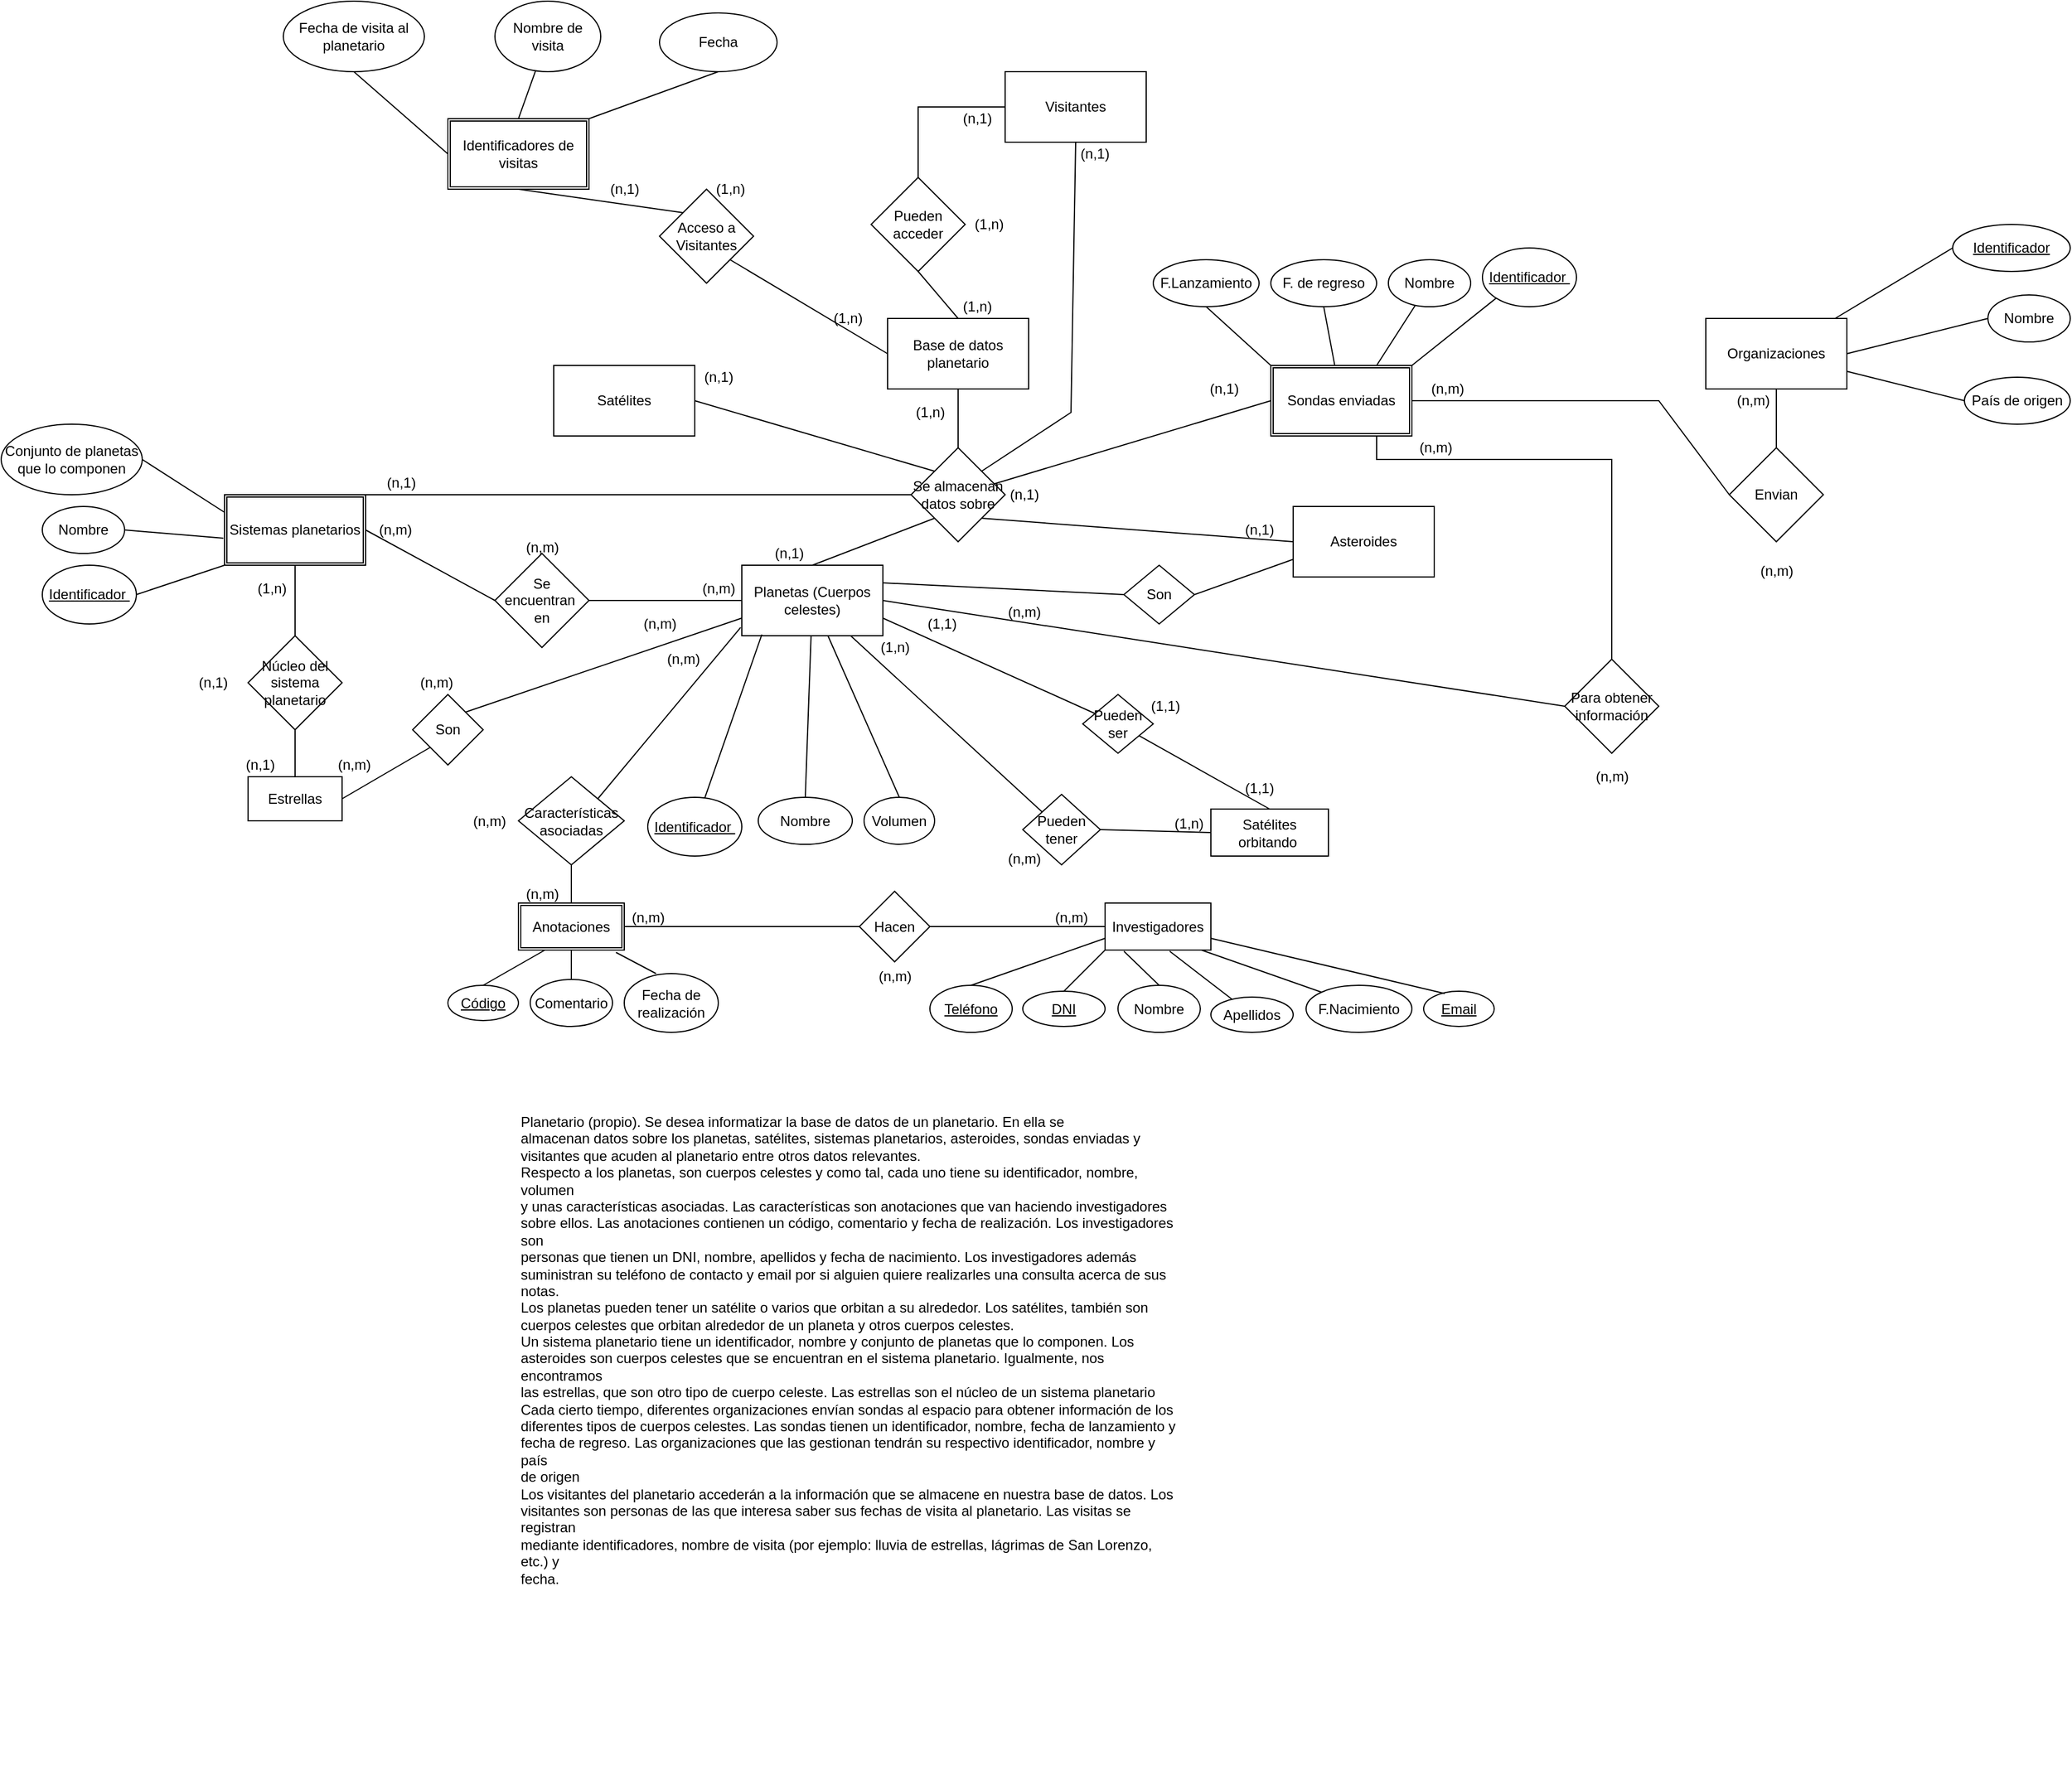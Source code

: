 <mxfile version="20.4.0" type="google"><diagram id="jveLulzsoSeY65nX4S7s" name="Página-1"><mxGraphModel grid="1" page="1" gridSize="10" guides="1" tooltips="1" connect="1" arrows="1" fold="1" pageScale="1" pageWidth="827" pageHeight="1169" math="0" shadow="0"><root><mxCell id="0"/><mxCell id="1" parent="0"/><mxCell id="zDwNQB41uSAK1YfnnSV--1" value="Planetario (propio). Se desea informatizar la base de datos de un planetario. En ella se&#10;almacenan datos sobre los planetas, satélites, sistemas planetarios, asteroides, sondas enviadas y&#10;visitantes que acuden al planetario entre otros datos relevantes.&#10;Respecto a los planetas, son cuerpos celestes y como tal, cada uno tiene su identificador, nombre, volumen&#10;y unas características asociadas. Las características son anotaciones que van haciendo investigadores&#10;sobre ellos. Las anotaciones contienen un código, comentario y fecha de realización. Los investigadores son&#10;personas que tienen un DNI, nombre, apellidos y fecha de nacimiento. Los investigadores además&#10;suministran su teléfono de contacto y email por si alguien quiere realizarles una consulta acerca de sus&#10;notas.&#10;Los planetas pueden tener un satélite o varios que orbitan a su alrededor. Los satélites, también son&#10;cuerpos celestes que orbitan alrededor de un planeta y otros cuerpos celestes.&#10;Un sistema planetario tiene un identificador, nombre y conjunto de planetas que lo componen. Los&#10;asteroides son cuerpos celestes que se encuentran en el sistema planetario. Igualmente, nos encontramos&#10;las estrellas, que son otro tipo de cuerpo celeste. Las estrellas son el núcleo de un sistema planetario&#10;Cada cierto tiempo, diferentes organizaciones envían sondas al espacio para obtener información de los&#10;diferentes tipos de cuerpos celestes. Las sondas tienen un identificador, nombre, fecha de lanzamiento y&#10;fecha de regreso. Las organizaciones que las gestionan tendrán su respectivo identificador, nombre y país&#10;de origen&#10;Los visitantes del planetario accederán a la información que se almacene en nuestra base de datos. Los&#10;visitantes son personas de las que interesa saber sus fechas de visita al planetario. Las visitas se registran&#10;mediante identificadores, nombre de visita (por ejemplo: lluvia de estrellas, lágrimas de San Lorenzo, etc.) y&#10;fecha." style="text;whiteSpace=wrap;html=1;" vertex="1" parent="1"><mxGeometry x="40" y="680" width="560" height="560" as="geometry"/></mxCell><mxCell id="zDwNQB41uSAK1YfnnSV--2" value="Base de datos planetario" style="rounded=0;whiteSpace=wrap;html=1;" vertex="1" parent="1"><mxGeometry x="354" y="10" width="120" height="60" as="geometry"/></mxCell><mxCell id="zDwNQB41uSAK1YfnnSV--3" value="Se almacenan datos sobre" style="rhombus;whiteSpace=wrap;html=1;" vertex="1" parent="1"><mxGeometry x="374" y="120" width="80" height="80" as="geometry"/></mxCell><mxCell id="zDwNQB41uSAK1YfnnSV--4" value="Planetas (Cuerpos celestes)" style="rounded=0;whiteSpace=wrap;html=1;" vertex="1" parent="1"><mxGeometry x="230" y="220" width="120" height="60" as="geometry"/></mxCell><mxCell id="zDwNQB41uSAK1YfnnSV--5" value="Satélites" style="whiteSpace=wrap;html=1;" vertex="1" parent="1"><mxGeometry x="70" y="50" width="120" height="60" as="geometry"/></mxCell><mxCell id="zDwNQB41uSAK1YfnnSV--6" value="Sistemas planetarios" style="shape=ext;double=1;rounded=0;whiteSpace=wrap;html=1;" vertex="1" parent="1"><mxGeometry x="-210" y="160" width="120" height="60" as="geometry"/></mxCell><mxCell id="zDwNQB41uSAK1YfnnSV--7" value="Asteroides" style="whiteSpace=wrap;html=1;" vertex="1" parent="1"><mxGeometry x="699" y="170" width="120" height="60" as="geometry"/></mxCell><mxCell id="zDwNQB41uSAK1YfnnSV--8" value="Sondas enviadas" style="shape=ext;double=1;rounded=0;whiteSpace=wrap;html=1;" vertex="1" parent="1"><mxGeometry x="680" y="50" width="120" height="60" as="geometry"/></mxCell><mxCell id="zDwNQB41uSAK1YfnnSV--9" value="Visitantes" style="whiteSpace=wrap;html=1;" vertex="1" parent="1"><mxGeometry x="454" y="-200" width="120" height="60" as="geometry"/></mxCell><mxCell id="zDwNQB41uSAK1YfnnSV--10" value="" style="endArrow=none;html=1;rounded=0;entryX=0.5;entryY=1;entryDx=0;entryDy=0;" edge="1" parent="1" source="zDwNQB41uSAK1YfnnSV--3" target="zDwNQB41uSAK1YfnnSV--2"><mxGeometry width="50" height="50" relative="1" as="geometry"><mxPoint x="390" y="220" as="sourcePoint"/><mxPoint x="440" y="170" as="targetPoint"/></mxGeometry></mxCell><mxCell id="zDwNQB41uSAK1YfnnSV--11" value="" style="endArrow=none;html=1;rounded=0;entryX=0;entryY=0;entryDx=0;entryDy=0;exitX=1;exitY=0.5;exitDx=0;exitDy=0;" edge="1" parent="1" source="zDwNQB41uSAK1YfnnSV--5" target="zDwNQB41uSAK1YfnnSV--3"><mxGeometry width="50" height="50" relative="1" as="geometry"><mxPoint x="390" y="220" as="sourcePoint"/><mxPoint x="440" y="170" as="targetPoint"/></mxGeometry></mxCell><mxCell id="zDwNQB41uSAK1YfnnSV--12" value="" style="endArrow=none;html=1;rounded=0;entryX=0;entryY=0.5;entryDx=0;entryDy=0;exitX=0.5;exitY=0;exitDx=0;exitDy=0;" edge="1" parent="1" source="zDwNQB41uSAK1YfnnSV--6" target="zDwNQB41uSAK1YfnnSV--3"><mxGeometry width="50" height="50" relative="1" as="geometry"><mxPoint x="390" y="220" as="sourcePoint"/><mxPoint x="440" y="170" as="targetPoint"/></mxGeometry></mxCell><mxCell id="zDwNQB41uSAK1YfnnSV--13" value="" style="endArrow=none;html=1;rounded=0;exitX=0.5;exitY=0;exitDx=0;exitDy=0;entryX=0;entryY=1;entryDx=0;entryDy=0;" edge="1" parent="1" source="zDwNQB41uSAK1YfnnSV--4" target="zDwNQB41uSAK1YfnnSV--3"><mxGeometry width="50" height="50" relative="1" as="geometry"><mxPoint x="390" y="220" as="sourcePoint"/><mxPoint x="440" y="170" as="targetPoint"/></mxGeometry></mxCell><mxCell id="zDwNQB41uSAK1YfnnSV--14" value="" style="endArrow=none;html=1;rounded=0;entryX=0.5;entryY=1;entryDx=0;entryDy=0;exitX=1;exitY=0;exitDx=0;exitDy=0;" edge="1" parent="1" source="zDwNQB41uSAK1YfnnSV--3" target="zDwNQB41uSAK1YfnnSV--9"><mxGeometry width="50" height="50" relative="1" as="geometry"><mxPoint x="390" y="220" as="sourcePoint"/><mxPoint x="440" y="170" as="targetPoint"/><Array as="points"><mxPoint x="510" y="90"/></Array></mxGeometry></mxCell><mxCell id="zDwNQB41uSAK1YfnnSV--15" value="" style="endArrow=none;html=1;rounded=0;entryX=0;entryY=0.5;entryDx=0;entryDy=0;exitX=1;exitY=1;exitDx=0;exitDy=0;" edge="1" parent="1" source="zDwNQB41uSAK1YfnnSV--3" target="zDwNQB41uSAK1YfnnSV--7"><mxGeometry width="50" height="50" relative="1" as="geometry"><mxPoint x="390" y="220" as="sourcePoint"/><mxPoint x="440" y="170" as="targetPoint"/></mxGeometry></mxCell><mxCell id="zDwNQB41uSAK1YfnnSV--16" value="" style="endArrow=none;html=1;rounded=0;entryX=0;entryY=0.5;entryDx=0;entryDy=0;" edge="1" parent="1" source="zDwNQB41uSAK1YfnnSV--3" target="zDwNQB41uSAK1YfnnSV--8"><mxGeometry width="50" height="50" relative="1" as="geometry"><mxPoint x="390" y="220" as="sourcePoint"/><mxPoint x="440" y="170" as="targetPoint"/></mxGeometry></mxCell><mxCell id="zDwNQB41uSAK1YfnnSV--17" value="&lt;u&gt;Identificador&amp;nbsp;&lt;/u&gt;" style="ellipse;whiteSpace=wrap;html=1;" vertex="1" parent="1"><mxGeometry x="150" y="417.5" width="80" height="50" as="geometry"/></mxCell><mxCell id="zDwNQB41uSAK1YfnnSV--18" value="Nombre" style="ellipse;whiteSpace=wrap;html=1;" vertex="1" parent="1"><mxGeometry x="244" y="417.5" width="80" height="40" as="geometry"/></mxCell><mxCell id="zDwNQB41uSAK1YfnnSV--19" value="Volumen" style="ellipse;whiteSpace=wrap;html=1;" vertex="1" parent="1"><mxGeometry x="334" y="417.5" width="60" height="40" as="geometry"/></mxCell><mxCell id="zDwNQB41uSAK1YfnnSV--26" value="" style="endArrow=none;html=1;rounded=0;entryX=-0.008;entryY=0.883;entryDx=0;entryDy=0;exitX=1;exitY=0;exitDx=0;exitDy=0;entryPerimeter=0;" edge="1" parent="1" source="zDwNQB41uSAK1YfnnSV--30" target="zDwNQB41uSAK1YfnnSV--4"><mxGeometry width="50" height="50" relative="1" as="geometry"><mxPoint x="120" y="300" as="sourcePoint"/><mxPoint x="510" y="380" as="targetPoint"/></mxGeometry></mxCell><mxCell id="zDwNQB41uSAK1YfnnSV--27" value="" style="endArrow=none;html=1;rounded=0;entryX=0.142;entryY=0.983;entryDx=0;entryDy=0;entryPerimeter=0;" edge="1" parent="1" source="zDwNQB41uSAK1YfnnSV--17" target="zDwNQB41uSAK1YfnnSV--4"><mxGeometry width="50" height="50" relative="1" as="geometry"><mxPoint x="460" y="430" as="sourcePoint"/><mxPoint x="510" y="380" as="targetPoint"/></mxGeometry></mxCell><mxCell id="zDwNQB41uSAK1YfnnSV--28" value="" style="endArrow=none;html=1;rounded=0;exitX=0.5;exitY=0;exitDx=0;exitDy=0;" edge="1" parent="1" source="zDwNQB41uSAK1YfnnSV--18" target="zDwNQB41uSAK1YfnnSV--4"><mxGeometry width="50" height="50" relative="1" as="geometry"><mxPoint x="460" y="430" as="sourcePoint"/><mxPoint x="510" y="380" as="targetPoint"/></mxGeometry></mxCell><mxCell id="zDwNQB41uSAK1YfnnSV--29" value="" style="endArrow=none;html=1;rounded=0;exitX=0.5;exitY=0;exitDx=0;exitDy=0;" edge="1" parent="1" source="zDwNQB41uSAK1YfnnSV--19" target="zDwNQB41uSAK1YfnnSV--4"><mxGeometry width="50" height="50" relative="1" as="geometry"><mxPoint x="460" y="430" as="sourcePoint"/><mxPoint x="510" y="380" as="targetPoint"/></mxGeometry></mxCell><mxCell id="zDwNQB41uSAK1YfnnSV--30" value="Características asociadas" style="rhombus;whiteSpace=wrap;html=1;" vertex="1" parent="1"><mxGeometry x="40" y="400" width="90" height="75" as="geometry"/></mxCell><mxCell id="zDwNQB41uSAK1YfnnSV--31" value="Anotaciones" style="shape=ext;double=1;rounded=0;whiteSpace=wrap;html=1;" vertex="1" parent="1"><mxGeometry x="40" y="507.5" width="90" height="40" as="geometry"/></mxCell><mxCell id="zDwNQB41uSAK1YfnnSV--32" value="" style="endArrow=none;html=1;rounded=0;exitX=0.5;exitY=0;exitDx=0;exitDy=0;" edge="1" parent="1" source="zDwNQB41uSAK1YfnnSV--31" target="zDwNQB41uSAK1YfnnSV--30"><mxGeometry width="50" height="50" relative="1" as="geometry"><mxPoint x="410" y="507.5" as="sourcePoint"/><mxPoint x="460" y="457.5" as="targetPoint"/></mxGeometry></mxCell><mxCell id="zDwNQB41uSAK1YfnnSV--33" value="&lt;u&gt;Código&lt;/u&gt;" style="ellipse;whiteSpace=wrap;html=1;" vertex="1" parent="1"><mxGeometry x="-20" y="577.5" width="60" height="30" as="geometry"/></mxCell><mxCell id="zDwNQB41uSAK1YfnnSV--35" value="Comentario" style="ellipse;whiteSpace=wrap;html=1;" vertex="1" parent="1"><mxGeometry x="50" y="572.5" width="70" height="40" as="geometry"/></mxCell><mxCell id="zDwNQB41uSAK1YfnnSV--36" value="Fecha de realización" style="ellipse;whiteSpace=wrap;html=1;" vertex="1" parent="1"><mxGeometry x="130" y="567.5" width="80" height="50" as="geometry"/></mxCell><mxCell id="zDwNQB41uSAK1YfnnSV--37" value="" style="endArrow=none;html=1;rounded=0;exitX=0.5;exitY=0;exitDx=0;exitDy=0;entryX=0.25;entryY=1;entryDx=0;entryDy=0;" edge="1" parent="1" source="zDwNQB41uSAK1YfnnSV--33" target="zDwNQB41uSAK1YfnnSV--31"><mxGeometry width="50" height="50" relative="1" as="geometry"><mxPoint x="410" y="557.5" as="sourcePoint"/><mxPoint x="460" y="507.5" as="targetPoint"/></mxGeometry></mxCell><mxCell id="zDwNQB41uSAK1YfnnSV--38" value="" style="endArrow=none;html=1;rounded=0;exitX=0.5;exitY=0;exitDx=0;exitDy=0;entryX=0.5;entryY=1;entryDx=0;entryDy=0;" edge="1" parent="1" source="zDwNQB41uSAK1YfnnSV--35" target="zDwNQB41uSAK1YfnnSV--31"><mxGeometry width="50" height="50" relative="1" as="geometry"><mxPoint x="410" y="557.5" as="sourcePoint"/><mxPoint x="460" y="507.5" as="targetPoint"/></mxGeometry></mxCell><mxCell id="zDwNQB41uSAK1YfnnSV--39" value="" style="endArrow=none;html=1;rounded=0;exitX=0.338;exitY=0;exitDx=0;exitDy=0;exitPerimeter=0;entryX=0.922;entryY=1.05;entryDx=0;entryDy=0;entryPerimeter=0;" edge="1" parent="1" source="zDwNQB41uSAK1YfnnSV--36" target="zDwNQB41uSAK1YfnnSV--31"><mxGeometry width="50" height="50" relative="1" as="geometry"><mxPoint x="410" y="557.5" as="sourcePoint"/><mxPoint x="460" y="507.5" as="targetPoint"/></mxGeometry></mxCell><mxCell id="zDwNQB41uSAK1YfnnSV--40" value="Investigadores" style="whiteSpace=wrap;html=1;" vertex="1" parent="1"><mxGeometry x="539" y="507.5" width="90" height="40" as="geometry"/></mxCell><mxCell id="zDwNQB41uSAK1YfnnSV--42" value="Hacen" style="rhombus;whiteSpace=wrap;html=1;" vertex="1" parent="1"><mxGeometry x="330" y="497.5" width="60" height="60" as="geometry"/></mxCell><mxCell id="zDwNQB41uSAK1YfnnSV--43" value="" style="endArrow=none;html=1;rounded=0;exitX=1;exitY=0.5;exitDx=0;exitDy=0;entryX=0;entryY=0.5;entryDx=0;entryDy=0;" edge="1" parent="1" source="zDwNQB41uSAK1YfnnSV--42" target="zDwNQB41uSAK1YfnnSV--40"><mxGeometry width="50" height="50" relative="1" as="geometry"><mxPoint x="410" y="577.5" as="sourcePoint"/><mxPoint x="460" y="527.5" as="targetPoint"/></mxGeometry></mxCell><mxCell id="zDwNQB41uSAK1YfnnSV--44" value="" style="endArrow=none;html=1;rounded=0;entryX=0;entryY=0.5;entryDx=0;entryDy=0;" edge="1" parent="1" source="zDwNQB41uSAK1YfnnSV--31" target="zDwNQB41uSAK1YfnnSV--42"><mxGeometry width="50" height="50" relative="1" as="geometry"><mxPoint x="410" y="577.5" as="sourcePoint"/><mxPoint x="460" y="527.5" as="targetPoint"/></mxGeometry></mxCell><mxCell id="zDwNQB41uSAK1YfnnSV--45" value="Nombre" style="ellipse;whiteSpace=wrap;html=1;" vertex="1" parent="1"><mxGeometry x="550" y="577.5" width="70" height="40" as="geometry"/></mxCell><mxCell id="zDwNQB41uSAK1YfnnSV--46" value="&lt;u&gt;DNI&lt;/u&gt;" style="ellipse;whiteSpace=wrap;html=1;" vertex="1" parent="1"><mxGeometry x="469" y="582.5" width="70" height="30" as="geometry"/></mxCell><mxCell id="zDwNQB41uSAK1YfnnSV--47" value="Apellidos" style="ellipse;whiteSpace=wrap;html=1;" vertex="1" parent="1"><mxGeometry x="629" y="587.5" width="70" height="30" as="geometry"/></mxCell><mxCell id="zDwNQB41uSAK1YfnnSV--48" value="F.Nacimiento" style="ellipse;whiteSpace=wrap;html=1;" vertex="1" parent="1"><mxGeometry x="710" y="577.5" width="90" height="40" as="geometry"/></mxCell><mxCell id="zDwNQB41uSAK1YfnnSV--49" value="" style="endArrow=none;html=1;rounded=0;entryX=0;entryY=1;entryDx=0;entryDy=0;exitX=0.5;exitY=0;exitDx=0;exitDy=0;" edge="1" parent="1" source="zDwNQB41uSAK1YfnnSV--46" target="zDwNQB41uSAK1YfnnSV--40"><mxGeometry width="50" height="50" relative="1" as="geometry"><mxPoint x="410" y="707.5" as="sourcePoint"/><mxPoint x="460" y="657.5" as="targetPoint"/></mxGeometry></mxCell><mxCell id="zDwNQB41uSAK1YfnnSV--50" value="" style="endArrow=none;html=1;rounded=0;entryX=0.178;entryY=1.025;entryDx=0;entryDy=0;entryPerimeter=0;exitX=0.5;exitY=0;exitDx=0;exitDy=0;" edge="1" parent="1" source="zDwNQB41uSAK1YfnnSV--45" target="zDwNQB41uSAK1YfnnSV--40"><mxGeometry width="50" height="50" relative="1" as="geometry"><mxPoint x="410" y="707.5" as="sourcePoint"/><mxPoint x="460" y="657.5" as="targetPoint"/></mxGeometry></mxCell><mxCell id="zDwNQB41uSAK1YfnnSV--51" value="" style="endArrow=none;html=1;rounded=0;entryX=0.611;entryY=1.025;entryDx=0;entryDy=0;entryPerimeter=0;" edge="1" parent="1" source="zDwNQB41uSAK1YfnnSV--47" target="zDwNQB41uSAK1YfnnSV--40"><mxGeometry width="50" height="50" relative="1" as="geometry"><mxPoint x="410" y="707.5" as="sourcePoint"/><mxPoint x="460" y="657.5" as="targetPoint"/></mxGeometry></mxCell><mxCell id="zDwNQB41uSAK1YfnnSV--52" value="" style="endArrow=none;html=1;rounded=0;entryX=0.911;entryY=1;entryDx=0;entryDy=0;entryPerimeter=0;exitX=0;exitY=0;exitDx=0;exitDy=0;" edge="1" parent="1" source="zDwNQB41uSAK1YfnnSV--48" target="zDwNQB41uSAK1YfnnSV--40"><mxGeometry width="50" height="50" relative="1" as="geometry"><mxPoint x="410" y="707.5" as="sourcePoint"/><mxPoint x="460" y="657.5" as="targetPoint"/></mxGeometry></mxCell><mxCell id="zDwNQB41uSAK1YfnnSV--53" value="&lt;u&gt;Teléfono&lt;/u&gt;" style="ellipse;whiteSpace=wrap;html=1;" vertex="1" parent="1"><mxGeometry x="390" y="577.5" width="70" height="40" as="geometry"/></mxCell><mxCell id="zDwNQB41uSAK1YfnnSV--54" value="&lt;u&gt;Email&lt;/u&gt;" style="ellipse;whiteSpace=wrap;html=1;" vertex="1" parent="1"><mxGeometry x="810" y="582.5" width="60" height="30" as="geometry"/></mxCell><mxCell id="zDwNQB41uSAK1YfnnSV--55" value="" style="endArrow=none;html=1;rounded=0;entryX=0;entryY=0.75;entryDx=0;entryDy=0;exitX=0.5;exitY=0;exitDx=0;exitDy=0;" edge="1" parent="1" source="zDwNQB41uSAK1YfnnSV--53" target="zDwNQB41uSAK1YfnnSV--40"><mxGeometry width="50" height="50" relative="1" as="geometry"><mxPoint x="410" y="707.5" as="sourcePoint"/><mxPoint x="460" y="657.5" as="targetPoint"/></mxGeometry></mxCell><mxCell id="zDwNQB41uSAK1YfnnSV--56" value="" style="endArrow=none;html=1;rounded=0;entryX=1;entryY=0.75;entryDx=0;entryDy=0;exitX=0.3;exitY=0.067;exitDx=0;exitDy=0;exitPerimeter=0;" edge="1" parent="1" source="zDwNQB41uSAK1YfnnSV--54" target="zDwNQB41uSAK1YfnnSV--40"><mxGeometry width="50" height="50" relative="1" as="geometry"><mxPoint x="410" y="707.5" as="sourcePoint"/><mxPoint x="460" y="657.5" as="targetPoint"/></mxGeometry></mxCell><mxCell id="zDwNQB41uSAK1YfnnSV--57" value="Pueden tener" style="rhombus;whiteSpace=wrap;html=1;" vertex="1" parent="1"><mxGeometry x="469" y="415" width="66" height="60" as="geometry"/></mxCell><mxCell id="zDwNQB41uSAK1YfnnSV--58" value="" style="endArrow=none;html=1;rounded=0;entryX=0;entryY=0;entryDx=0;entryDy=0;" edge="1" parent="1" source="zDwNQB41uSAK1YfnnSV--4" target="zDwNQB41uSAK1YfnnSV--57"><mxGeometry width="50" height="50" relative="1" as="geometry"><mxPoint x="460" y="420" as="sourcePoint"/><mxPoint x="510" y="370" as="targetPoint"/></mxGeometry></mxCell><mxCell id="zDwNQB41uSAK1YfnnSV--59" value="Satélites orbitando&amp;nbsp;" style="rounded=0;whiteSpace=wrap;html=1;" vertex="1" parent="1"><mxGeometry x="629" y="427.5" width="100" height="40" as="geometry"/></mxCell><mxCell id="zDwNQB41uSAK1YfnnSV--60" value="" style="endArrow=none;html=1;rounded=0;entryX=0;entryY=0.5;entryDx=0;entryDy=0;exitX=1;exitY=0.5;exitDx=0;exitDy=0;" edge="1" parent="1" source="zDwNQB41uSAK1YfnnSV--57" target="zDwNQB41uSAK1YfnnSV--59"><mxGeometry width="50" height="50" relative="1" as="geometry"><mxPoint x="460" y="550" as="sourcePoint"/><mxPoint x="510" y="500" as="targetPoint"/></mxGeometry></mxCell><mxCell id="zDwNQB41uSAK1YfnnSV--61" value="Pueden ser" style="rhombus;whiteSpace=wrap;html=1;" vertex="1" parent="1"><mxGeometry x="520" y="330" width="60" height="50" as="geometry"/></mxCell><mxCell id="zDwNQB41uSAK1YfnnSV--62" value="" style="endArrow=none;html=1;rounded=0;exitX=0.5;exitY=0;exitDx=0;exitDy=0;" edge="1" parent="1" source="zDwNQB41uSAK1YfnnSV--59" target="zDwNQB41uSAK1YfnnSV--61"><mxGeometry width="50" height="50" relative="1" as="geometry"><mxPoint x="460" y="350" as="sourcePoint"/><mxPoint x="510" y="300" as="targetPoint"/></mxGeometry></mxCell><mxCell id="zDwNQB41uSAK1YfnnSV--64" value="" style="endArrow=none;html=1;rounded=0;exitX=1;exitY=0.75;exitDx=0;exitDy=0;" edge="1" parent="1" source="zDwNQB41uSAK1YfnnSV--4" target="zDwNQB41uSAK1YfnnSV--61"><mxGeometry width="50" height="50" relative="1" as="geometry"><mxPoint x="460" y="350" as="sourcePoint"/><mxPoint x="510" y="300" as="targetPoint"/></mxGeometry></mxCell><mxCell id="zDwNQB41uSAK1YfnnSV--65" value="&lt;u&gt;Identificador&amp;nbsp;&lt;/u&gt;" style="ellipse;whiteSpace=wrap;html=1;" vertex="1" parent="1"><mxGeometry x="-365" y="220" width="80" height="50" as="geometry"/></mxCell><mxCell id="zDwNQB41uSAK1YfnnSV--66" value="Nombre" style="ellipse;whiteSpace=wrap;html=1;" vertex="1" parent="1"><mxGeometry x="-365" y="170" width="70" height="40" as="geometry"/></mxCell><mxCell id="zDwNQB41uSAK1YfnnSV--67" value="Conjunto de planetas que lo componen" style="ellipse;whiteSpace=wrap;html=1;" vertex="1" parent="1"><mxGeometry x="-400" y="100" width="120" height="60" as="geometry"/></mxCell><mxCell id="zDwNQB41uSAK1YfnnSV--68" value="" style="endArrow=none;html=1;rounded=0;entryX=0;entryY=0.25;entryDx=0;entryDy=0;exitX=1;exitY=0.5;exitDx=0;exitDy=0;" edge="1" parent="1" source="zDwNQB41uSAK1YfnnSV--67" target="zDwNQB41uSAK1YfnnSV--6"><mxGeometry width="50" height="50" relative="1" as="geometry"><mxPoint x="-270" y="270" as="sourcePoint"/><mxPoint x="-220" y="220" as="targetPoint"/></mxGeometry></mxCell><mxCell id="zDwNQB41uSAK1YfnnSV--69" value="" style="endArrow=none;html=1;rounded=0;entryX=-0.008;entryY=0.617;entryDx=0;entryDy=0;entryPerimeter=0;exitX=1;exitY=0.5;exitDx=0;exitDy=0;" edge="1" parent="1" source="zDwNQB41uSAK1YfnnSV--66" target="zDwNQB41uSAK1YfnnSV--6"><mxGeometry width="50" height="50" relative="1" as="geometry"><mxPoint x="-270" y="270" as="sourcePoint"/><mxPoint x="-220" y="220" as="targetPoint"/></mxGeometry></mxCell><mxCell id="zDwNQB41uSAK1YfnnSV--70" value="" style="endArrow=none;html=1;rounded=0;entryX=0;entryY=1;entryDx=0;entryDy=0;exitX=1;exitY=0.5;exitDx=0;exitDy=0;" edge="1" parent="1" source="zDwNQB41uSAK1YfnnSV--65" target="zDwNQB41uSAK1YfnnSV--6"><mxGeometry width="50" height="50" relative="1" as="geometry"><mxPoint x="-270" y="270" as="sourcePoint"/><mxPoint x="-220" y="220" as="targetPoint"/></mxGeometry></mxCell><mxCell id="zDwNQB41uSAK1YfnnSV--72" value="Son" style="rhombus;whiteSpace=wrap;html=1;" vertex="1" parent="1"><mxGeometry x="555" y="220" width="60" height="50" as="geometry"/></mxCell><mxCell id="zDwNQB41uSAK1YfnnSV--73" value="" style="endArrow=none;html=1;rounded=0;entryX=0;entryY=0.5;entryDx=0;entryDy=0;exitX=1;exitY=0.25;exitDx=0;exitDy=0;" edge="1" parent="1" source="zDwNQB41uSAK1YfnnSV--4" target="zDwNQB41uSAK1YfnnSV--72"><mxGeometry width="50" height="50" relative="1" as="geometry"><mxPoint x="370" y="340" as="sourcePoint"/><mxPoint x="420" y="290" as="targetPoint"/></mxGeometry></mxCell><mxCell id="zDwNQB41uSAK1YfnnSV--74" value="" style="endArrow=none;html=1;rounded=0;entryX=0;entryY=0.75;entryDx=0;entryDy=0;exitX=1;exitY=0.5;exitDx=0;exitDy=0;" edge="1" parent="1" source="zDwNQB41uSAK1YfnnSV--72" target="zDwNQB41uSAK1YfnnSV--7"><mxGeometry width="50" height="50" relative="1" as="geometry"><mxPoint x="370" y="340" as="sourcePoint"/><mxPoint x="420" y="290" as="targetPoint"/></mxGeometry></mxCell><mxCell id="zDwNQB41uSAK1YfnnSV--75" value="Se encuentran&amp;nbsp;&lt;br&gt;en" style="rhombus;whiteSpace=wrap;html=1;" vertex="1" parent="1"><mxGeometry x="20" y="210" width="80" height="80" as="geometry"/></mxCell><mxCell id="zDwNQB41uSAK1YfnnSV--76" value="" style="endArrow=none;html=1;rounded=0;entryX=0;entryY=0.5;entryDx=0;entryDy=0;exitX=1;exitY=0.5;exitDx=0;exitDy=0;" edge="1" parent="1" source="zDwNQB41uSAK1YfnnSV--75" target="zDwNQB41uSAK1YfnnSV--4"><mxGeometry width="50" height="50" relative="1" as="geometry"><mxPoint x="150" y="380" as="sourcePoint"/><mxPoint x="200" y="330" as="targetPoint"/></mxGeometry></mxCell><mxCell id="zDwNQB41uSAK1YfnnSV--77" value="" style="endArrow=none;html=1;rounded=0;exitX=1;exitY=0.5;exitDx=0;exitDy=0;entryX=0;entryY=0.5;entryDx=0;entryDy=0;" edge="1" parent="1" source="zDwNQB41uSAK1YfnnSV--6" target="zDwNQB41uSAK1YfnnSV--75"><mxGeometry width="50" height="50" relative="1" as="geometry"><mxPoint x="150" y="380" as="sourcePoint"/><mxPoint x="200" y="330" as="targetPoint"/></mxGeometry></mxCell><mxCell id="zDwNQB41uSAK1YfnnSV--78" value="Núcleo del sistema planetario" style="rhombus;whiteSpace=wrap;html=1;" vertex="1" parent="1"><mxGeometry x="-190" y="280" width="80" height="80" as="geometry"/></mxCell><mxCell id="zDwNQB41uSAK1YfnnSV--79" value="" style="endArrow=none;html=1;rounded=0;" edge="1" parent="1" source="zDwNQB41uSAK1YfnnSV--78" target="zDwNQB41uSAK1YfnnSV--6"><mxGeometry width="50" height="50" relative="1" as="geometry"><mxPoint x="100" y="460" as="sourcePoint"/><mxPoint x="150" y="410" as="targetPoint"/></mxGeometry></mxCell><mxCell id="zDwNQB41uSAK1YfnnSV--80" value="Estrellas" style="rounded=0;whiteSpace=wrap;html=1;" vertex="1" parent="1"><mxGeometry x="-190" y="400" width="80" height="37.5" as="geometry"/></mxCell><mxCell id="zDwNQB41uSAK1YfnnSV--81" value="" style="endArrow=none;html=1;rounded=0;entryX=0.5;entryY=1;entryDx=0;entryDy=0;" edge="1" parent="1" source="zDwNQB41uSAK1YfnnSV--80" target="zDwNQB41uSAK1YfnnSV--78"><mxGeometry width="50" height="50" relative="1" as="geometry"><mxPoint x="100" y="460" as="sourcePoint"/><mxPoint x="150" y="410" as="targetPoint"/></mxGeometry></mxCell><mxCell id="zDwNQB41uSAK1YfnnSV--82" value="Son" style="rhombus;whiteSpace=wrap;html=1;" vertex="1" parent="1"><mxGeometry x="-50" y="330" width="60" height="60" as="geometry"/></mxCell><mxCell id="zDwNQB41uSAK1YfnnSV--83" value="" style="endArrow=none;html=1;rounded=0;exitX=1;exitY=0.5;exitDx=0;exitDy=0;entryX=0;entryY=1;entryDx=0;entryDy=0;" edge="1" parent="1" source="zDwNQB41uSAK1YfnnSV--80" target="zDwNQB41uSAK1YfnnSV--82"><mxGeometry width="50" height="50" relative="1" as="geometry"><mxPoint x="100" y="460" as="sourcePoint"/><mxPoint x="150" y="410" as="targetPoint"/></mxGeometry></mxCell><mxCell id="zDwNQB41uSAK1YfnnSV--84" value="" style="endArrow=none;html=1;rounded=0;entryX=0;entryY=0.75;entryDx=0;entryDy=0;exitX=1;exitY=0;exitDx=0;exitDy=0;" edge="1" parent="1" source="zDwNQB41uSAK1YfnnSV--82" target="zDwNQB41uSAK1YfnnSV--4"><mxGeometry width="50" height="50" relative="1" as="geometry"><mxPoint x="100" y="460" as="sourcePoint"/><mxPoint x="150" y="410" as="targetPoint"/></mxGeometry></mxCell><mxCell id="zDwNQB41uSAK1YfnnSV--85" value="Organizaciones" style="rounded=0;whiteSpace=wrap;html=1;" vertex="1" parent="1"><mxGeometry x="1050" y="10" width="120" height="60" as="geometry"/></mxCell><mxCell id="zDwNQB41uSAK1YfnnSV--86" value="Envian" style="rhombus;whiteSpace=wrap;html=1;" vertex="1" parent="1"><mxGeometry x="1070" y="120" width="80" height="80" as="geometry"/></mxCell><mxCell id="zDwNQB41uSAK1YfnnSV--87" value="" style="endArrow=none;html=1;rounded=0;entryX=0.5;entryY=1;entryDx=0;entryDy=0;exitX=0.5;exitY=0;exitDx=0;exitDy=0;" edge="1" parent="1" source="zDwNQB41uSAK1YfnnSV--86" target="zDwNQB41uSAK1YfnnSV--85"><mxGeometry width="50" height="50" relative="1" as="geometry"><mxPoint x="780" y="300" as="sourcePoint"/><mxPoint x="830" y="250" as="targetPoint"/></mxGeometry></mxCell><mxCell id="zDwNQB41uSAK1YfnnSV--88" value="" style="endArrow=none;html=1;rounded=0;entryX=1;entryY=0.5;entryDx=0;entryDy=0;exitX=0;exitY=0.5;exitDx=0;exitDy=0;" edge="1" parent="1" source="zDwNQB41uSAK1YfnnSV--86" target="zDwNQB41uSAK1YfnnSV--8"><mxGeometry width="50" height="50" relative="1" as="geometry"><mxPoint x="780" y="300" as="sourcePoint"/><mxPoint x="830" y="250" as="targetPoint"/><Array as="points"><mxPoint x="1010" y="80"/></Array></mxGeometry></mxCell><mxCell id="zDwNQB41uSAK1YfnnSV--89" value="Para obtener información" style="rhombus;whiteSpace=wrap;html=1;" vertex="1" parent="1"><mxGeometry x="930" y="300" width="80" height="80" as="geometry"/></mxCell><mxCell id="zDwNQB41uSAK1YfnnSV--90" value="" style="endArrow=none;html=1;rounded=0;entryX=0;entryY=0.5;entryDx=0;entryDy=0;" edge="1" parent="1" target="zDwNQB41uSAK1YfnnSV--89"><mxGeometry width="50" height="50" relative="1" as="geometry"><mxPoint x="350" y="250" as="sourcePoint"/><mxPoint x="550" y="280" as="targetPoint"/></mxGeometry></mxCell><mxCell id="zDwNQB41uSAK1YfnnSV--91" value="" style="endArrow=none;html=1;rounded=0;entryX=0.75;entryY=1;entryDx=0;entryDy=0;exitX=0.5;exitY=0;exitDx=0;exitDy=0;" edge="1" parent="1" source="zDwNQB41uSAK1YfnnSV--89" target="zDwNQB41uSAK1YfnnSV--8"><mxGeometry width="50" height="50" relative="1" as="geometry"><mxPoint x="500" y="330" as="sourcePoint"/><mxPoint x="550" y="280" as="targetPoint"/><Array as="points"><mxPoint x="970" y="130"/><mxPoint x="770" y="130"/></Array></mxGeometry></mxCell><mxCell id="zDwNQB41uSAK1YfnnSV--92" value="&lt;u&gt;Identificador&amp;nbsp;&lt;/u&gt;" style="ellipse;whiteSpace=wrap;html=1;" vertex="1" parent="1"><mxGeometry x="860" y="-50" width="80" height="50" as="geometry"/></mxCell><mxCell id="zDwNQB41uSAK1YfnnSV--93" value="Nombre" style="ellipse;whiteSpace=wrap;html=1;" vertex="1" parent="1"><mxGeometry x="780" y="-40" width="70" height="40" as="geometry"/></mxCell><mxCell id="zDwNQB41uSAK1YfnnSV--94" value="F.Lanzamiento" style="ellipse;whiteSpace=wrap;html=1;" vertex="1" parent="1"><mxGeometry x="580" y="-40" width="90" height="40" as="geometry"/></mxCell><mxCell id="zDwNQB41uSAK1YfnnSV--95" value="F. de regreso" style="ellipse;whiteSpace=wrap;html=1;" vertex="1" parent="1"><mxGeometry x="680" y="-40" width="90" height="40" as="geometry"/></mxCell><mxCell id="zDwNQB41uSAK1YfnnSV--96" value="" style="endArrow=none;html=1;rounded=0;exitX=0;exitY=0;exitDx=0;exitDy=0;entryX=0.5;entryY=1;entryDx=0;entryDy=0;" edge="1" parent="1" source="zDwNQB41uSAK1YfnnSV--8" target="zDwNQB41uSAK1YfnnSV--94"><mxGeometry width="50" height="50" relative="1" as="geometry"><mxPoint x="500" y="-60" as="sourcePoint"/><mxPoint x="550" y="-110" as="targetPoint"/></mxGeometry></mxCell><mxCell id="zDwNQB41uSAK1YfnnSV--97" value="" style="endArrow=none;html=1;rounded=0;entryX=0.5;entryY=1;entryDx=0;entryDy=0;" edge="1" parent="1" source="zDwNQB41uSAK1YfnnSV--8" target="zDwNQB41uSAK1YfnnSV--95"><mxGeometry width="50" height="50" relative="1" as="geometry"><mxPoint x="500" y="-60" as="sourcePoint"/><mxPoint x="550" y="-110" as="targetPoint"/></mxGeometry></mxCell><mxCell id="zDwNQB41uSAK1YfnnSV--98" value="" style="endArrow=none;html=1;rounded=0;exitX=0.75;exitY=0;exitDx=0;exitDy=0;" edge="1" parent="1" source="zDwNQB41uSAK1YfnnSV--8" target="zDwNQB41uSAK1YfnnSV--93"><mxGeometry width="50" height="50" relative="1" as="geometry"><mxPoint x="500" y="-60" as="sourcePoint"/><mxPoint x="550" y="-110" as="targetPoint"/></mxGeometry></mxCell><mxCell id="zDwNQB41uSAK1YfnnSV--99" value="" style="endArrow=none;html=1;rounded=0;exitX=1;exitY=0;exitDx=0;exitDy=0;entryX=0;entryY=1;entryDx=0;entryDy=0;" edge="1" parent="1" source="zDwNQB41uSAK1YfnnSV--8" target="zDwNQB41uSAK1YfnnSV--92"><mxGeometry width="50" height="50" relative="1" as="geometry"><mxPoint x="500" y="-60" as="sourcePoint"/><mxPoint x="550" y="-110" as="targetPoint"/></mxGeometry></mxCell><mxCell id="zDwNQB41uSAK1YfnnSV--100" value="Nombre" style="ellipse;whiteSpace=wrap;html=1;" vertex="1" parent="1"><mxGeometry x="1290" y="-10" width="70" height="40" as="geometry"/></mxCell><mxCell id="zDwNQB41uSAK1YfnnSV--101" value="&lt;u&gt;Identificador&lt;/u&gt;" style="ellipse;whiteSpace=wrap;html=1;" vertex="1" parent="1"><mxGeometry x="1260" y="-70" width="100" height="40" as="geometry"/></mxCell><mxCell id="zDwNQB41uSAK1YfnnSV--102" value="País de origen" style="ellipse;whiteSpace=wrap;html=1;" vertex="1" parent="1"><mxGeometry x="1270" y="60" width="90" height="40" as="geometry"/></mxCell><mxCell id="zDwNQB41uSAK1YfnnSV--104" value="" style="endArrow=none;html=1;rounded=0;entryX=0;entryY=0.5;entryDx=0;entryDy=0;" edge="1" parent="1" source="zDwNQB41uSAK1YfnnSV--85" target="zDwNQB41uSAK1YfnnSV--101"><mxGeometry width="50" height="50" relative="1" as="geometry"><mxPoint x="690" y="20" as="sourcePoint"/><mxPoint x="740" y="-30" as="targetPoint"/></mxGeometry></mxCell><mxCell id="zDwNQB41uSAK1YfnnSV--105" value="" style="endArrow=none;html=1;rounded=0;entryX=0;entryY=0.5;entryDx=0;entryDy=0;exitX=1;exitY=0.5;exitDx=0;exitDy=0;" edge="1" parent="1" source="zDwNQB41uSAK1YfnnSV--85" target="zDwNQB41uSAK1YfnnSV--100"><mxGeometry width="50" height="50" relative="1" as="geometry"><mxPoint x="690" y="20" as="sourcePoint"/><mxPoint x="740" y="-30" as="targetPoint"/></mxGeometry></mxCell><mxCell id="zDwNQB41uSAK1YfnnSV--106" value="" style="endArrow=none;html=1;rounded=0;entryX=0;entryY=0.5;entryDx=0;entryDy=0;" edge="1" parent="1" source="zDwNQB41uSAK1YfnnSV--85" target="zDwNQB41uSAK1YfnnSV--102"><mxGeometry width="50" height="50" relative="1" as="geometry"><mxPoint x="690" y="20" as="sourcePoint"/><mxPoint x="740" y="-30" as="targetPoint"/></mxGeometry></mxCell><mxCell id="zDwNQB41uSAK1YfnnSV--108" value="Pueden acceder" style="rhombus;whiteSpace=wrap;html=1;" vertex="1" parent="1"><mxGeometry x="340" y="-110" width="80" height="80" as="geometry"/></mxCell><mxCell id="zDwNQB41uSAK1YfnnSV--109" value="" style="endArrow=none;html=1;rounded=0;entryX=0;entryY=0.5;entryDx=0;entryDy=0;exitX=0.5;exitY=0;exitDx=0;exitDy=0;" edge="1" parent="1" source="zDwNQB41uSAK1YfnnSV--108" target="zDwNQB41uSAK1YfnnSV--9"><mxGeometry width="50" height="50" relative="1" as="geometry"><mxPoint x="480" y="100" as="sourcePoint"/><mxPoint x="530" y="50" as="targetPoint"/><Array as="points"><mxPoint x="380" y="-170"/></Array></mxGeometry></mxCell><mxCell id="zDwNQB41uSAK1YfnnSV--110" value="" style="endArrow=none;html=1;rounded=0;exitX=0.5;exitY=0;exitDx=0;exitDy=0;entryX=0.5;entryY=1;entryDx=0;entryDy=0;" edge="1" parent="1" source="zDwNQB41uSAK1YfnnSV--2" target="zDwNQB41uSAK1YfnnSV--108"><mxGeometry width="50" height="50" relative="1" as="geometry"><mxPoint x="480" y="100" as="sourcePoint"/><mxPoint x="530" y="50" as="targetPoint"/></mxGeometry></mxCell><mxCell id="zDwNQB41uSAK1YfnnSV--111" value="Fecha de visita al planetario" style="ellipse;whiteSpace=wrap;html=1;" vertex="1" parent="1"><mxGeometry x="-160" y="-260" width="120" height="60" as="geometry"/></mxCell><mxCell id="zDwNQB41uSAK1YfnnSV--112" value="Acceso a Visitantes" style="rhombus;whiteSpace=wrap;html=1;" vertex="1" parent="1"><mxGeometry x="160" y="-100" width="80" height="80" as="geometry"/></mxCell><mxCell id="zDwNQB41uSAK1YfnnSV--113" value="" style="endArrow=none;html=1;rounded=0;exitX=0;exitY=0.5;exitDx=0;exitDy=0;entryX=1;entryY=1;entryDx=0;entryDy=0;" edge="1" parent="1" source="zDwNQB41uSAK1YfnnSV--2" target="zDwNQB41uSAK1YfnnSV--112"><mxGeometry width="50" height="50" relative="1" as="geometry"><mxPoint x="480" y="30" as="sourcePoint"/><mxPoint x="530" y="-20" as="targetPoint"/></mxGeometry></mxCell><mxCell id="zDwNQB41uSAK1YfnnSV--114" value="" style="endArrow=none;html=1;rounded=0;entryX=0.5;entryY=1;entryDx=0;entryDy=0;exitX=0;exitY=0.5;exitDx=0;exitDy=0;" edge="1" parent="1" source="zDwNQB41uSAK1YfnnSV--115" target="zDwNQB41uSAK1YfnnSV--111"><mxGeometry width="50" height="50" relative="1" as="geometry"><mxPoint x="-80" y="-25" as="sourcePoint"/><mxPoint x="-30" y="-75" as="targetPoint"/></mxGeometry></mxCell><mxCell id="zDwNQB41uSAK1YfnnSV--115" value="Identificadores de visitas" style="shape=ext;double=1;rounded=0;whiteSpace=wrap;html=1;" vertex="1" parent="1"><mxGeometry x="-20" y="-160" width="120" height="60" as="geometry"/></mxCell><mxCell id="zDwNQB41uSAK1YfnnSV--116" value="" style="endArrow=none;html=1;rounded=0;exitX=0;exitY=0;exitDx=0;exitDy=0;entryX=0.5;entryY=1;entryDx=0;entryDy=0;" edge="1" parent="1" source="zDwNQB41uSAK1YfnnSV--112" target="zDwNQB41uSAK1YfnnSV--115"><mxGeometry width="50" height="50" relative="1" as="geometry"><mxPoint x="480" y="20" as="sourcePoint"/><mxPoint x="530" y="-30" as="targetPoint"/></mxGeometry></mxCell><mxCell id="zDwNQB41uSAK1YfnnSV--117" value="Nombre de visita" style="ellipse;whiteSpace=wrap;html=1;" vertex="1" parent="1"><mxGeometry x="20" y="-260" width="90" height="60" as="geometry"/></mxCell><mxCell id="zDwNQB41uSAK1YfnnSV--118" value="Fecha" style="ellipse;whiteSpace=wrap;html=1;" vertex="1" parent="1"><mxGeometry x="160" y="-250" width="100" height="50" as="geometry"/></mxCell><mxCell id="zDwNQB41uSAK1YfnnSV--119" value="" style="endArrow=none;html=1;rounded=0;exitX=0.5;exitY=0;exitDx=0;exitDy=0;" edge="1" parent="1" source="zDwNQB41uSAK1YfnnSV--115" target="zDwNQB41uSAK1YfnnSV--117"><mxGeometry width="50" height="50" relative="1" as="geometry"><mxPoint x="480" y="-10" as="sourcePoint"/><mxPoint x="530" y="-60" as="targetPoint"/></mxGeometry></mxCell><mxCell id="zDwNQB41uSAK1YfnnSV--120" value="" style="endArrow=none;html=1;rounded=0;exitX=1;exitY=0;exitDx=0;exitDy=0;entryX=0.5;entryY=1;entryDx=0;entryDy=0;" edge="1" parent="1" source="zDwNQB41uSAK1YfnnSV--115" target="zDwNQB41uSAK1YfnnSV--118"><mxGeometry width="50" height="50" relative="1" as="geometry"><mxPoint x="480" y="-10" as="sourcePoint"/><mxPoint x="530" y="-60" as="targetPoint"/></mxGeometry></mxCell><mxCell id="Q_TTjr1CK85458sK_wW_-1" value="(1,n)" style="text;html=1;align=center;verticalAlign=middle;resizable=0;points=[];autosize=1;strokeColor=none;fillColor=none;" vertex="1" parent="1"><mxGeometry x="365" y="75" width="50" height="30" as="geometry"/></mxCell><mxCell id="Q_TTjr1CK85458sK_wW_-2" value="(n,1)" style="text;html=1;align=center;verticalAlign=middle;resizable=0;points=[];autosize=1;strokeColor=none;fillColor=none;" vertex="1" parent="1"><mxGeometry x="245" y="195" width="50" height="30" as="geometry"/></mxCell><mxCell id="Q_TTjr1CK85458sK_wW_-3" value="(n,1)" style="text;html=1;align=center;verticalAlign=middle;resizable=0;points=[];autosize=1;strokeColor=none;fillColor=none;" vertex="1" parent="1"><mxGeometry x="445" y="145" width="50" height="30" as="geometry"/></mxCell><mxCell id="Q_TTjr1CK85458sK_wW_-4" value="(n,1)" style="text;html=1;align=center;verticalAlign=middle;resizable=0;points=[];autosize=1;strokeColor=none;fillColor=none;" vertex="1" parent="1"><mxGeometry x="185" y="45" width="50" height="30" as="geometry"/></mxCell><mxCell id="Q_TTjr1CK85458sK_wW_-5" value="(n,1)" style="text;html=1;align=center;verticalAlign=middle;resizable=0;points=[];autosize=1;strokeColor=none;fillColor=none;" vertex="1" parent="1"><mxGeometry x="615" y="55" width="50" height="30" as="geometry"/></mxCell><mxCell id="Q_TTjr1CK85458sK_wW_-6" value="(n,1)" style="text;html=1;align=center;verticalAlign=middle;resizable=0;points=[];autosize=1;strokeColor=none;fillColor=none;" vertex="1" parent="1"><mxGeometry x="645" y="175" width="50" height="30" as="geometry"/></mxCell><mxCell id="Q_TTjr1CK85458sK_wW_-7" value="(n,1)" style="text;html=1;align=center;verticalAlign=middle;resizable=0;points=[];autosize=1;strokeColor=none;fillColor=none;" vertex="1" parent="1"><mxGeometry x="505" y="-145" width="50" height="30" as="geometry"/></mxCell><mxCell id="Q_TTjr1CK85458sK_wW_-8" value="(n,1)" style="text;html=1;align=center;verticalAlign=middle;resizable=0;points=[];autosize=1;strokeColor=none;fillColor=none;" vertex="1" parent="1"><mxGeometry x="405" y="-175" width="50" height="30" as="geometry"/></mxCell><mxCell id="Q_TTjr1CK85458sK_wW_-9" value="(1,n)" style="text;html=1;align=center;verticalAlign=middle;resizable=0;points=[];autosize=1;strokeColor=none;fillColor=none;" vertex="1" parent="1"><mxGeometry x="405" y="-15" width="50" height="30" as="geometry"/></mxCell><mxCell id="Q_TTjr1CK85458sK_wW_-10" value="(1,n)" style="text;html=1;align=center;verticalAlign=middle;resizable=0;points=[];autosize=1;strokeColor=none;fillColor=none;" vertex="1" parent="1"><mxGeometry x="415" y="-85" width="50" height="30" as="geometry"/></mxCell><mxCell id="Q_TTjr1CK85458sK_wW_-11" value="(1,n)" style="text;html=1;align=center;verticalAlign=middle;resizable=0;points=[];autosize=1;strokeColor=none;fillColor=none;" vertex="1" parent="1"><mxGeometry x="295" y="-5" width="50" height="30" as="geometry"/></mxCell><mxCell id="Q_TTjr1CK85458sK_wW_-12" value="(n,1)" style="text;html=1;align=center;verticalAlign=middle;resizable=0;points=[];autosize=1;strokeColor=none;fillColor=none;" vertex="1" parent="1"><mxGeometry x="105" y="-115" width="50" height="30" as="geometry"/></mxCell><mxCell id="Q_TTjr1CK85458sK_wW_-13" value="(1,n)" style="text;html=1;align=center;verticalAlign=middle;resizable=0;points=[];autosize=1;strokeColor=none;fillColor=none;" vertex="1" parent="1"><mxGeometry x="195" y="-115" width="50" height="30" as="geometry"/></mxCell><mxCell id="Q_TTjr1CK85458sK_wW_-14" value="(n,1)" style="text;html=1;align=center;verticalAlign=middle;resizable=0;points=[];autosize=1;strokeColor=none;fillColor=none;" vertex="1" parent="1"><mxGeometry x="-85" y="135" width="50" height="30" as="geometry"/></mxCell><mxCell id="Q_TTjr1CK85458sK_wW_-15" value="(n,m)" style="text;html=1;align=center;verticalAlign=middle;resizable=0;points=[];autosize=1;strokeColor=none;fillColor=none;" vertex="1" parent="1"><mxGeometry x="185" y="225" width="50" height="30" as="geometry"/></mxCell><mxCell id="Q_TTjr1CK85458sK_wW_-16" value="(n,m)" style="text;html=1;align=center;verticalAlign=middle;resizable=0;points=[];autosize=1;strokeColor=none;fillColor=none;" vertex="1" parent="1"><mxGeometry x="-90" y="175" width="50" height="30" as="geometry"/></mxCell><mxCell id="Q_TTjr1CK85458sK_wW_-17" value="(n,m)" style="text;html=1;align=center;verticalAlign=middle;resizable=0;points=[];autosize=1;strokeColor=none;fillColor=none;" vertex="1" parent="1"><mxGeometry x="35" y="190" width="50" height="30" as="geometry"/></mxCell><mxCell id="Q_TTjr1CK85458sK_wW_-18" value="(n,m)" style="text;html=1;align=center;verticalAlign=middle;resizable=0;points=[];autosize=1;strokeColor=none;fillColor=none;" vertex="1" parent="1"><mxGeometry x="485" y="505" width="50" height="30" as="geometry"/></mxCell><mxCell id="Q_TTjr1CK85458sK_wW_-19" value="(n,m)" style="text;html=1;align=center;verticalAlign=middle;resizable=0;points=[];autosize=1;strokeColor=none;fillColor=none;" vertex="1" parent="1"><mxGeometry x="125" y="505" width="50" height="30" as="geometry"/></mxCell><mxCell id="Q_TTjr1CK85458sK_wW_-20" value="(n,m)" style="text;html=1;align=center;verticalAlign=middle;resizable=0;points=[];autosize=1;strokeColor=none;fillColor=none;" vertex="1" parent="1"><mxGeometry x="335" y="555" width="50" height="30" as="geometry"/></mxCell><mxCell id="Q_TTjr1CK85458sK_wW_-21" value="(n,m)" style="text;html=1;align=center;verticalAlign=middle;resizable=0;points=[];autosize=1;strokeColor=none;fillColor=none;" vertex="1" parent="1"><mxGeometry x="35" y="485" width="50" height="30" as="geometry"/></mxCell><mxCell id="Q_TTjr1CK85458sK_wW_-22" value="(n,m)" style="text;html=1;align=center;verticalAlign=middle;resizable=0;points=[];autosize=1;strokeColor=none;fillColor=none;" vertex="1" parent="1"><mxGeometry x="155" y="285" width="50" height="30" as="geometry"/></mxCell><mxCell id="Q_TTjr1CK85458sK_wW_-23" value="(n,m)" style="text;html=1;align=center;verticalAlign=middle;resizable=0;points=[];autosize=1;strokeColor=none;fillColor=none;" vertex="1" parent="1"><mxGeometry x="-10" y="422.5" width="50" height="30" as="geometry"/></mxCell><mxCell id="Q_TTjr1CK85458sK_wW_-24" value="(1,n)" style="text;html=1;align=center;verticalAlign=middle;resizable=0;points=[];autosize=1;strokeColor=none;fillColor=none;" vertex="1" parent="1"><mxGeometry x="335" y="275" width="50" height="30" as="geometry"/></mxCell><mxCell id="Q_TTjr1CK85458sK_wW_-25" value="(1,n)" style="text;html=1;align=center;verticalAlign=middle;resizable=0;points=[];autosize=1;strokeColor=none;fillColor=none;" vertex="1" parent="1"><mxGeometry x="585" y="425" width="50" height="30" as="geometry"/></mxCell><mxCell id="Q_TTjr1CK85458sK_wW_-26" value="(n,m)" style="text;html=1;align=center;verticalAlign=middle;resizable=0;points=[];autosize=1;strokeColor=none;fillColor=none;" vertex="1" parent="1"><mxGeometry x="445" y="455" width="50" height="30" as="geometry"/></mxCell><mxCell id="Q_TTjr1CK85458sK_wW_-27" value="(1,1)" style="text;html=1;align=center;verticalAlign=middle;resizable=0;points=[];autosize=1;strokeColor=none;fillColor=none;" vertex="1" parent="1"><mxGeometry x="645" y="395" width="50" height="30" as="geometry"/></mxCell><mxCell id="Q_TTjr1CK85458sK_wW_-28" value="(1,1)" style="text;html=1;align=center;verticalAlign=middle;resizable=0;points=[];autosize=1;strokeColor=none;fillColor=none;" vertex="1" parent="1"><mxGeometry x="375" y="255" width="50" height="30" as="geometry"/></mxCell><mxCell id="Q_TTjr1CK85458sK_wW_-29" value="(1,1)" style="text;html=1;align=center;verticalAlign=middle;resizable=0;points=[];autosize=1;strokeColor=none;fillColor=none;" vertex="1" parent="1"><mxGeometry x="565" y="325" width="50" height="30" as="geometry"/></mxCell><mxCell id="Q_TTjr1CK85458sK_wW_-30" value="(n,m)" style="text;html=1;align=center;verticalAlign=middle;resizable=0;points=[];autosize=1;strokeColor=none;fillColor=none;" vertex="1" parent="1"><mxGeometry x="-125" y="375" width="50" height="30" as="geometry"/></mxCell><mxCell id="Q_TTjr1CK85458sK_wW_-31" value="(n,m)" style="text;html=1;align=center;verticalAlign=middle;resizable=0;points=[];autosize=1;strokeColor=none;fillColor=none;" vertex="1" parent="1"><mxGeometry x="135" y="255" width="50" height="30" as="geometry"/></mxCell><mxCell id="Q_TTjr1CK85458sK_wW_-32" value="(n,m)" style="text;html=1;align=center;verticalAlign=middle;resizable=0;points=[];autosize=1;strokeColor=none;fillColor=none;" vertex="1" parent="1"><mxGeometry x="-55" y="305" width="50" height="30" as="geometry"/></mxCell><mxCell id="Q_TTjr1CK85458sK_wW_-33" value="(n,1)" style="text;html=1;align=center;verticalAlign=middle;resizable=0;points=[];autosize=1;strokeColor=none;fillColor=none;" vertex="1" parent="1"><mxGeometry x="-205" y="375" width="50" height="30" as="geometry"/></mxCell><mxCell id="Q_TTjr1CK85458sK_wW_-34" value="(1,n)" style="text;html=1;align=center;verticalAlign=middle;resizable=0;points=[];autosize=1;strokeColor=none;fillColor=none;" vertex="1" parent="1"><mxGeometry x="-195" y="225" width="50" height="30" as="geometry"/></mxCell><mxCell id="Q_TTjr1CK85458sK_wW_-35" value="(n,1)" style="text;html=1;align=center;verticalAlign=middle;resizable=0;points=[];autosize=1;strokeColor=none;fillColor=none;" vertex="1" parent="1"><mxGeometry x="-245" y="305" width="50" height="30" as="geometry"/></mxCell><mxCell id="Q_TTjr1CK85458sK_wW_-36" value="(n,m)" style="text;html=1;align=center;verticalAlign=middle;resizable=0;points=[];autosize=1;strokeColor=none;fillColor=none;" vertex="1" parent="1"><mxGeometry x="795" y="105" width="50" height="30" as="geometry"/></mxCell><mxCell id="Q_TTjr1CK85458sK_wW_-37" value="(n,m)" style="text;html=1;align=center;verticalAlign=middle;resizable=0;points=[];autosize=1;strokeColor=none;fillColor=none;" vertex="1" parent="1"><mxGeometry x="1065" y="65" width="50" height="30" as="geometry"/></mxCell><mxCell id="Q_TTjr1CK85458sK_wW_-38" value="(n,m)" style="text;html=1;align=center;verticalAlign=middle;resizable=0;points=[];autosize=1;strokeColor=none;fillColor=none;" vertex="1" parent="1"><mxGeometry x="805" y="55" width="50" height="30" as="geometry"/></mxCell><mxCell id="Q_TTjr1CK85458sK_wW_-39" value="(n,m)" style="text;html=1;align=center;verticalAlign=middle;resizable=0;points=[];autosize=1;strokeColor=none;fillColor=none;" vertex="1" parent="1"><mxGeometry x="1085" y="210" width="50" height="30" as="geometry"/></mxCell><mxCell id="Q_TTjr1CK85458sK_wW_-40" value="(n,m)" style="text;html=1;align=center;verticalAlign=middle;resizable=0;points=[];autosize=1;strokeColor=none;fillColor=none;" vertex="1" parent="1"><mxGeometry x="445" y="245" width="50" height="30" as="geometry"/></mxCell><mxCell id="Q_TTjr1CK85458sK_wW_-41" value="(n,m)" style="text;html=1;align=center;verticalAlign=middle;resizable=0;points=[];autosize=1;strokeColor=none;fillColor=none;" vertex="1" parent="1"><mxGeometry x="945" y="385" width="50" height="30" as="geometry"/></mxCell></root></mxGraphModel></diagram></mxfile>